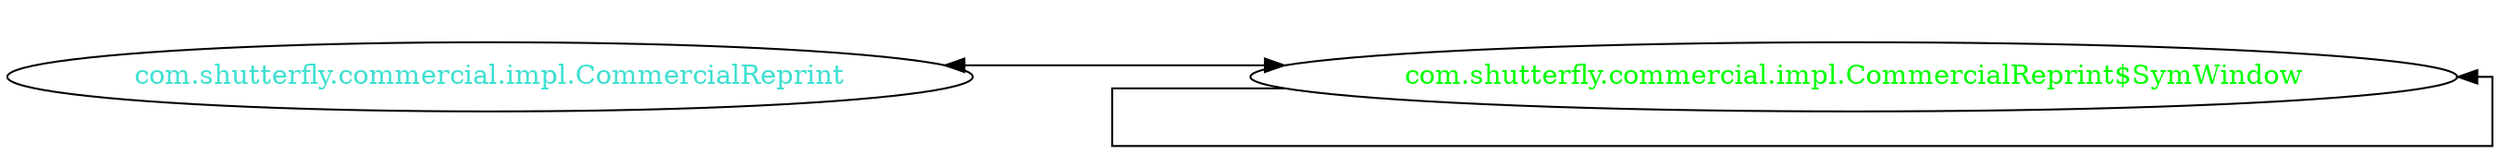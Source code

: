 digraph dependencyGraph {
 concentrate=true;
 ranksep="2.0";
 rankdir="LR"; 
 splines="ortho";
"com.shutterfly.commercial.impl.CommercialReprint$SymWindow" [fontcolor="red"];
"com.shutterfly.commercial.impl.CommercialReprint$SymWindow" [ fontcolor="green" ];
"com.shutterfly.commercial.impl.CommercialReprint$SymWindow"->"com.shutterfly.commercial.impl.CommercialReprint$SymWindow";
"com.shutterfly.commercial.impl.CommercialReprint" [ fontcolor="turquoise" ];
"com.shutterfly.commercial.impl.CommercialReprint"->"com.shutterfly.commercial.impl.CommercialReprint$SymWindow" [dir=both];
}
